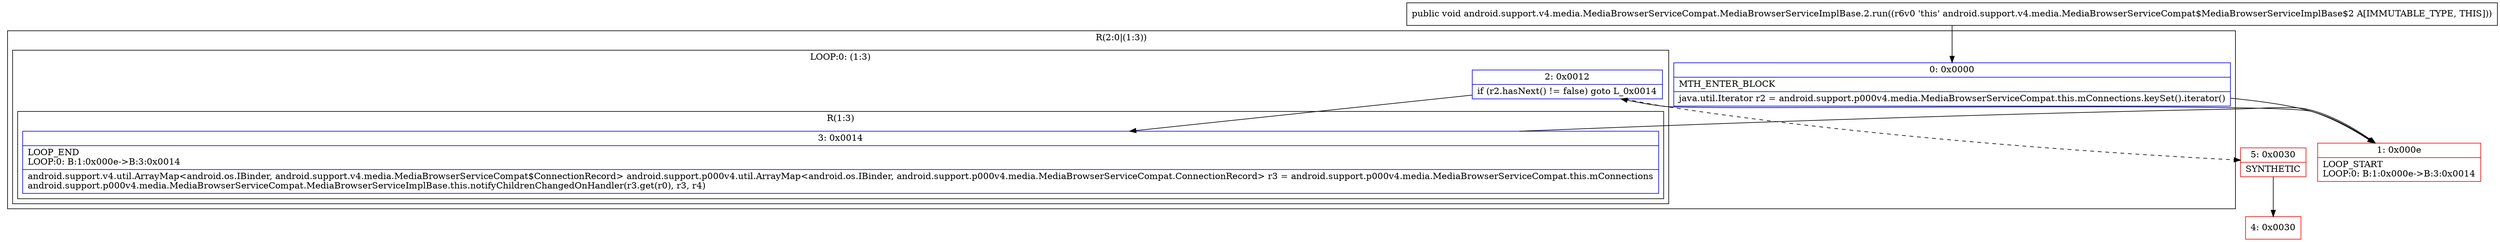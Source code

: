 digraph "CFG forandroid.support.v4.media.MediaBrowserServiceCompat.MediaBrowserServiceImplBase.2.run()V" {
subgraph cluster_Region_1070283395 {
label = "R(2:0|(1:3))";
node [shape=record,color=blue];
Node_0 [shape=record,label="{0\:\ 0x0000|MTH_ENTER_BLOCK\l|java.util.Iterator r2 = android.support.p000v4.media.MediaBrowserServiceCompat.this.mConnections.keySet().iterator()\l}"];
subgraph cluster_LoopRegion_1882186806 {
label = "LOOP:0: (1:3)";
node [shape=record,color=blue];
Node_2 [shape=record,label="{2\:\ 0x0012|if (r2.hasNext() != false) goto L_0x0014\l}"];
subgraph cluster_Region_1000248002 {
label = "R(1:3)";
node [shape=record,color=blue];
Node_3 [shape=record,label="{3\:\ 0x0014|LOOP_END\lLOOP:0: B:1:0x000e\-\>B:3:0x0014\l|android.support.v4.util.ArrayMap\<android.os.IBinder, android.support.v4.media.MediaBrowserServiceCompat$ConnectionRecord\> android.support.p000v4.util.ArrayMap\<android.os.IBinder, android.support.p000v4.media.MediaBrowserServiceCompat.ConnectionRecord\> r3 = android.support.p000v4.media.MediaBrowserServiceCompat.this.mConnections\landroid.support.p000v4.media.MediaBrowserServiceCompat.MediaBrowserServiceImplBase.this.notifyChildrenChangedOnHandler(r3.get(r0), r3, r4)\l}"];
}
}
}
Node_1 [shape=record,color=red,label="{1\:\ 0x000e|LOOP_START\lLOOP:0: B:1:0x000e\-\>B:3:0x0014\l}"];
Node_4 [shape=record,color=red,label="{4\:\ 0x0030}"];
Node_5 [shape=record,color=red,label="{5\:\ 0x0030|SYNTHETIC\l}"];
MethodNode[shape=record,label="{public void android.support.v4.media.MediaBrowserServiceCompat.MediaBrowserServiceImplBase.2.run((r6v0 'this' android.support.v4.media.MediaBrowserServiceCompat$MediaBrowserServiceImplBase$2 A[IMMUTABLE_TYPE, THIS])) }"];
MethodNode -> Node_0;
Node_0 -> Node_1;
Node_2 -> Node_3;
Node_2 -> Node_5[style=dashed];
Node_3 -> Node_1;
Node_1 -> Node_2;
Node_5 -> Node_4;
}

